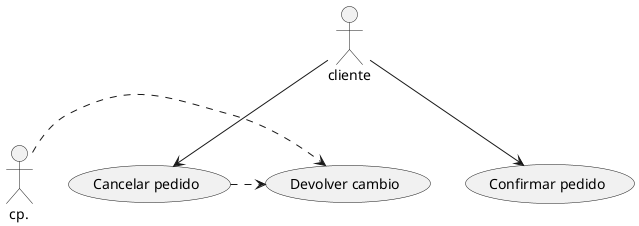 @startuml

:cliente: as c

(Confirmar pedido) as cp
(Cancelar pedido) as cnp
(Devolver cambio) as dc

c--> cp
c--> cnp
cp..>dc
cnp.> dc



@enduml